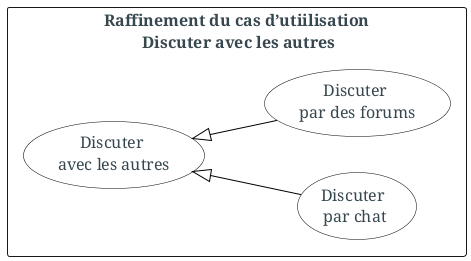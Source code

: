 @startuml
left to right direction
skinparam backgroundColor #fff
skinparam defaultFontColor #37474f
skinparam defaultFontSize 16
skinparam defaultFontName serif
skinparam defaultFontStyle bold
skinparam usecaseBackgroundColor #fff
skinparam usecaseBorderColor #000
skinparam usecaseArrowColor #000
skinparam usecaseActorBorderColor black




rectangle "Raffinement du cas d’utiilisation\n Discuter avec les autres"{

usecase  communicate  as "Discuter \navec les autres"
usecase  chat as "Discuter \npar chat"
usecase  forums as "Discuter \npar des forums"


communicate  <|-- chat
communicate  <|-- forums


}
@enduml